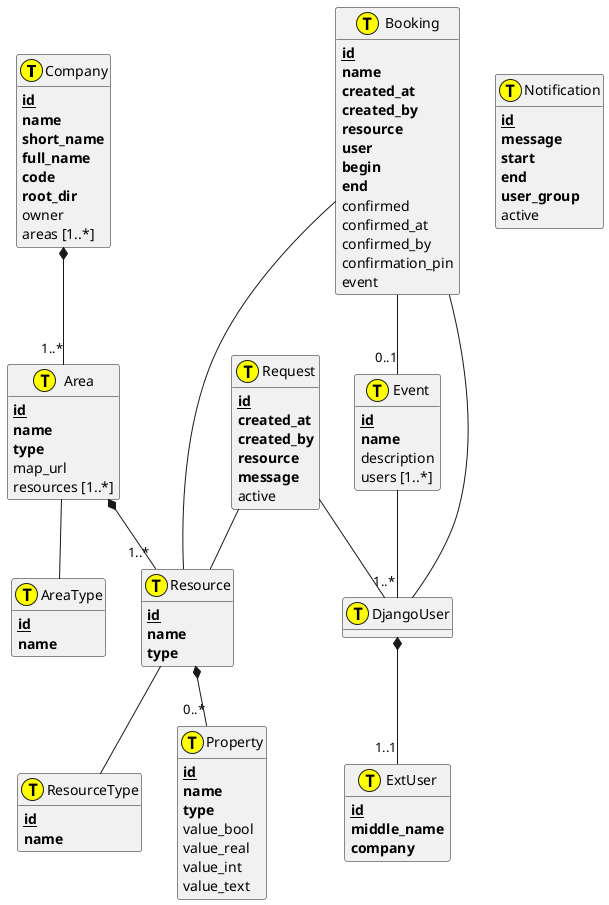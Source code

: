 @startuml
!define table(x) class x << (T,yellow) >>
!define table_new(X) class x << (T,green) >>
!define table_upd(x) class x << (T,#FF0000) >>
!define primary_key(x) <b><u>x</u></b>
!define attention(x) <color:red><b>x</b></color>
!define not_null(x) <b>x</b>
!define maybe(x) <color:gray>x</color>
hide methods
hide stereotypes

'todo:
' Шедулинг
' Кто сегодня в коворкинге, возможно на основе Booking.confirmed

'Компания
'Вершина иерархии, текущий владелец проекта
table(Company){
    primary_key(id)
    not_null(name)
    not_null(short_name)
    not_null(full_name)
    not_null(code)
    not_null(root_dir)
    owner
    areas [1..*]
}

'Площадки (Коворкинги)
table(Area){
    primary_key(id)
    not_null(name)
    not_null(type)
    map_url
    resources [1..*]
}

'Типы площадок
'Пока нет понимания что за типы.
'Добавлено на развитие
table(AreaType){
    primary_key(id)
    not_null(name)
}

'Ресурсы
'см. Типы ресурсов
table(Resource){
    primary_key(id)
    not_null(name)
    not_null(type)
}

'Типы ресурсов
'Переговорка, рабочее место, парковочное место, локкер и т.д.
'Еще могут быть приватные ресурсы, личное рабочее место
table(ResourceType){
    primary_key(id)
    not_null(name)
}

'Свойства ресурса
'Например для переговорки это может быть наличие проектора
'name: Проектор; type: bool; value_bool: True
table(Property){
    primary_key(id)
    not_null(name)
    not_null(type)
    value_bool
    value_real
    value_int
    value_text
}

'Записи о бронировании ресурсов
' confirmed         - подтверждение бронирования
' confirmed_at      - когда подтверждено
' confirmed_by      - кем подтверждено
' confirmation_pin  - пин-код который надо ввести для подтверждения
table(Booking){
    primary_key(id)
    not_null(name)
    not_null(created_at)
    not_null(created_by)
    not_null(resource)
    not_null(user)
    not_null(begin)
    not_null(end)
    confirmed
    confirmed_at
    confirmed_by
    confirmation_pin
    event
}

'Событие всязанное с бронированием
'Актуально только для переговорок (пока)
table(Event){
    primary_key(id)
    not_null(name)
    description
    users [1..*]
}

'Запросы пользователей к администрации коворкинга
' resource - Ресурс к которому привязан запрос. Пока предполагается что в основном это будет забронированное место.
' user - ползователь сгенерировавший запрос
' message - тело запроса
' active - активный или отработанный запрос
table(Request){
    primary_key(id)
    not_null(created_at)
    not_null(created_by)
    not_null(resource)
    not_null(message)
    active
}

' Дополнительная информация о пользователе
table(ExtUser){
    primary_key(id)
    not_null(middle_name)
    not_null(company)
}

' Массовые сообщения для пользователей
table(Notification){
    primary_key(id)
    not_null(message)
    not_null(start)
    not_null(end)
    not_null(user_group)
    active
}

table(DjangoUser){
}


Company *-- "1..*" Area
Area *-- "1..*" Resource
Area -- AreaType
Resource -- ResourceType
Resource *-- "0..*" Property
Booking -- DjangoUser
Booking -- Resource
Booking -- "0..1" Event
Event -- "1..*" DjangoUser
Request -- DjangoUser
Request -- Resource
DjangoUser *-- "1..1" ExtUser

/'
object Legend {
    Company: Справочник предприятий, а также вершина иерархии, текущий владелец проекта
    Area : Коворкинги
    Resource: Ресурсы доступные в рамкках коворкинга (переговорки, места и т.п.)
    ResourceType: Тип ресурса (переговорки, места и т.п.)
    Property: Свойства ресурса (есть ли в переговорной проектор)
    Booking: Таблица бронирования ресурсов
    Event: Событие связанное с бронированием. Например для переговорок описание собрания
    Request: Запрос пользователя к администрации коворкингда. Например на уборку места
    UserProfile: Подробная информация о пользователе
    Notification: Широковещательное сообщения для всех пользователей или групп

}
'/
@enduml
